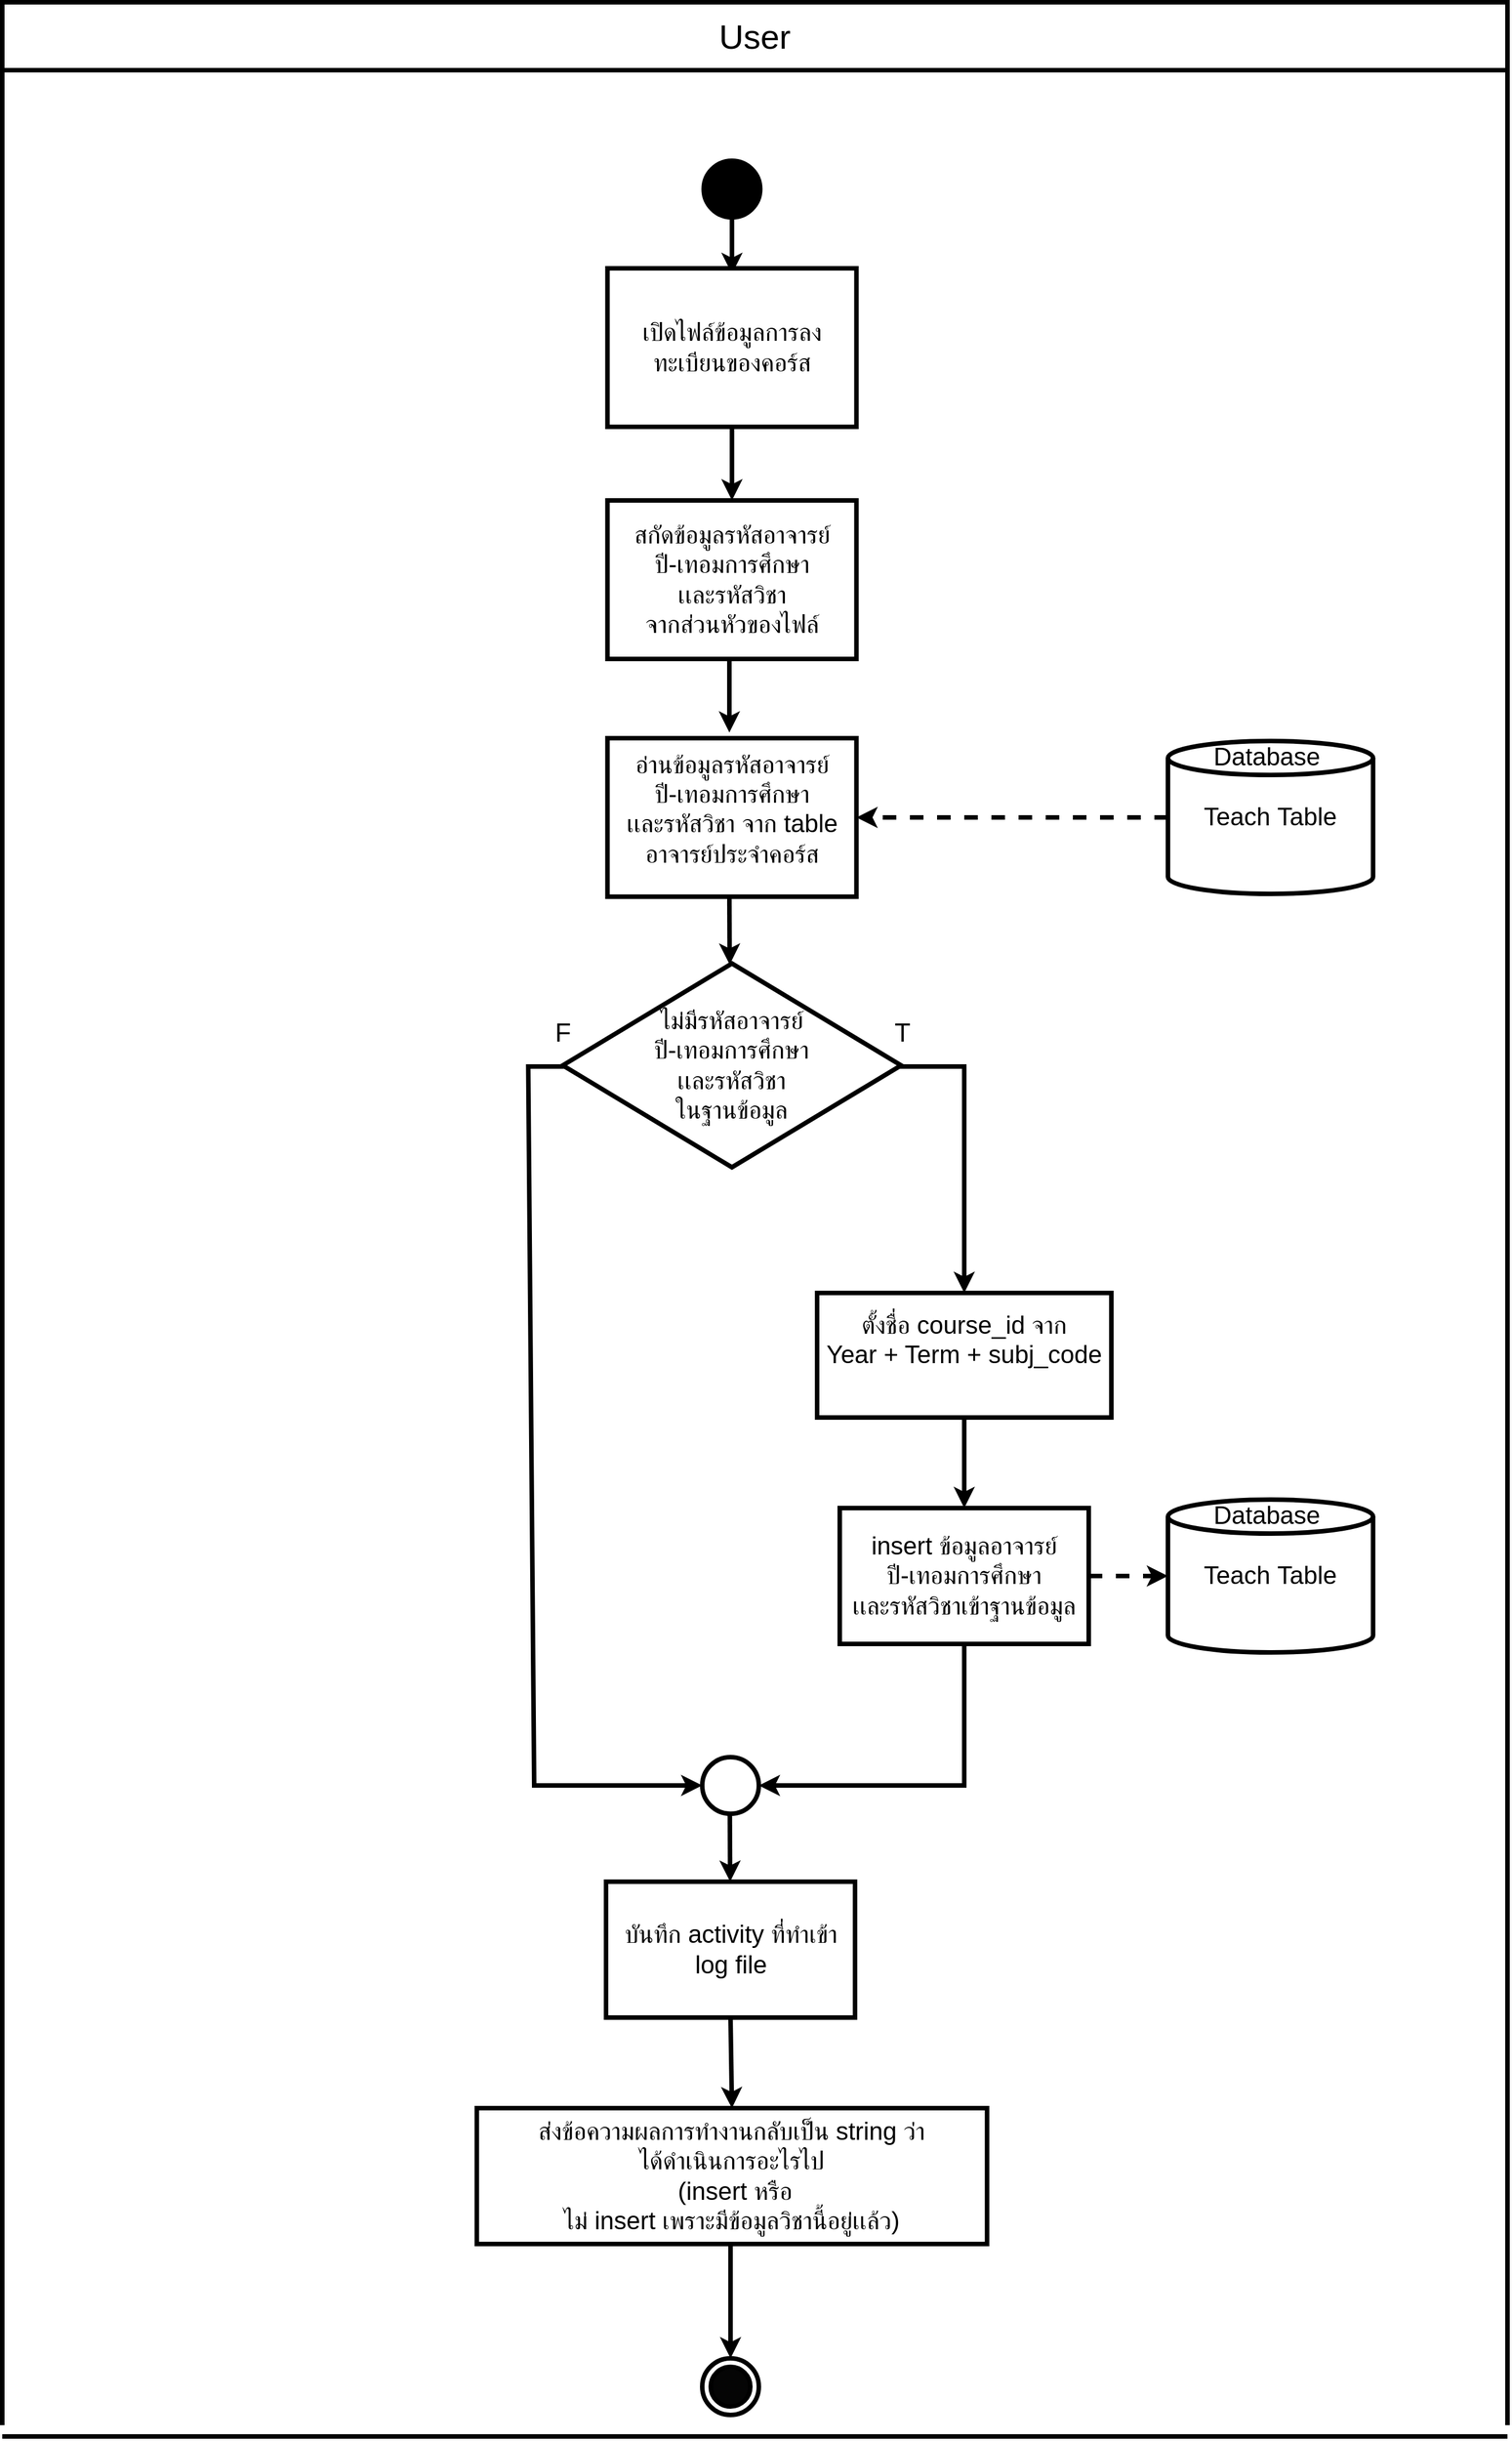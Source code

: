 <mxfile version="21.6.8" type="device">
  <diagram id="C5RBs43oDa-KdzZeNtuy" name="Page-1">
    <mxGraphModel dx="1462" dy="1264" grid="1" gridSize="10" guides="1" tooltips="1" connect="1" arrows="1" fold="1" page="1" pageScale="1" pageWidth="827" pageHeight="1169" math="0" shadow="0">
      <root>
        <mxCell id="WIyWlLk6GJQsqaUBKTNV-0" />
        <mxCell id="WIyWlLk6GJQsqaUBKTNV-1" parent="WIyWlLk6GJQsqaUBKTNV-0" />
        <mxCell id="xALUO3HwdJlkxT8yfgA3-7" value="&lt;font style=&quot;font-size: 30px;&quot;&gt;User&lt;/font&gt;" style="rounded=0;whiteSpace=wrap;html=1;strokeWidth=4;" parent="WIyWlLk6GJQsqaUBKTNV-1" vertex="1">
          <mxGeometry x="990" y="320" width="1330" height="60" as="geometry" />
        </mxCell>
        <mxCell id="xALUO3HwdJlkxT8yfgA3-140" value="" style="endArrow=none;html=1;rounded=0;entryX=0;entryY=1;entryDx=0;entryDy=0;strokeWidth=4;" parent="WIyWlLk6GJQsqaUBKTNV-1" edge="1">
          <mxGeometry width="50" height="50" relative="1" as="geometry">
            <mxPoint x="990" y="2460" as="sourcePoint" />
            <mxPoint x="990" y="380" as="targetPoint" />
          </mxGeometry>
        </mxCell>
        <mxCell id="xALUO3HwdJlkxT8yfgA3-143" value="" style="endArrow=none;html=1;rounded=0;entryX=0;entryY=1;entryDx=0;entryDy=0;strokeWidth=4;" parent="WIyWlLk6GJQsqaUBKTNV-1" edge="1">
          <mxGeometry width="50" height="50" relative="1" as="geometry">
            <mxPoint x="2320" y="2460" as="sourcePoint" />
            <mxPoint x="2320.0" y="380" as="targetPoint" />
          </mxGeometry>
        </mxCell>
        <mxCell id="xALUO3HwdJlkxT8yfgA3-180" value="" style="ellipse;whiteSpace=wrap;html=1;aspect=fixed;fillColor=#000000;strokeWidth=4;" parent="WIyWlLk6GJQsqaUBKTNV-1" vertex="1">
          <mxGeometry x="1609.75" y="460" width="50" height="50" as="geometry" />
        </mxCell>
        <mxCell id="xALUO3HwdJlkxT8yfgA3-182" value="" style="endArrow=classic;html=1;rounded=0;exitX=0.5;exitY=1;exitDx=0;exitDy=0;strokeWidth=4;" parent="WIyWlLk6GJQsqaUBKTNV-1" source="xALUO3HwdJlkxT8yfgA3-180" edge="1">
          <mxGeometry width="50" height="50" relative="1" as="geometry">
            <mxPoint x="1649.75" y="690" as="sourcePoint" />
            <mxPoint x="1634.75" y="560" as="targetPoint" />
          </mxGeometry>
        </mxCell>
        <mxCell id="5QKPf6IvZNxHsTbZiPlM-3" value="" style="endArrow=classic;html=1;rounded=0;exitX=0.5;exitY=1;exitDx=0;exitDy=0;entryX=0.5;entryY=0;entryDx=0;entryDy=0;strokeWidth=4;" parent="WIyWlLk6GJQsqaUBKTNV-1" source="5QKPf6IvZNxHsTbZiPlM-23" target="5QKPf6IvZNxHsTbZiPlM-24" edge="1">
          <mxGeometry width="50" height="50" relative="1" as="geometry">
            <mxPoint x="1714.75" y="730" as="sourcePoint" />
            <mxPoint x="1734.75" y="820" as="targetPoint" />
          </mxGeometry>
        </mxCell>
        <mxCell id="5QKPf6IvZNxHsTbZiPlM-23" value="&lt;span style=&quot;font-size: 22px;&quot;&gt;เปิดไฟล์ข้อมูลการลงทะเบียนของคอร์ส&lt;/span&gt;" style="rounded=0;whiteSpace=wrap;html=1;strokeWidth=4;" parent="WIyWlLk6GJQsqaUBKTNV-1" vertex="1">
          <mxGeometry x="1524.75" y="555" width="220" height="140" as="geometry" />
        </mxCell>
        <mxCell id="5QKPf6IvZNxHsTbZiPlM-24" value="&lt;font style=&quot;font-size: 22px;&quot;&gt;สกัดข้อมูลรหัส&lt;font style=&quot;font-size: 22px;&quot;&gt;อาจารย์&lt;br&gt;&lt;/font&gt;ปี-เทอมการศึกษา&lt;br style=&quot;border-color: var(--border-color);&quot;&gt;เเละรหัสวิชา&lt;br&gt;จากส่วนหัวของไฟล์&lt;/font&gt;" style="rounded=0;whiteSpace=wrap;html=1;strokeWidth=4;" parent="WIyWlLk6GJQsqaUBKTNV-1" vertex="1">
          <mxGeometry x="1524.75" y="760" width="220" height="140" as="geometry" />
        </mxCell>
        <mxCell id="TLsUlpolCmr_xRNrr_nB-10" value="&lt;font style=&quot;font-size: 22px;&quot;&gt;ส่งข้อความผลการทำงานกลับเป็น string ว่า&lt;br style=&quot;border-color: var(--border-color);&quot;&gt;ได้ดำเนินการอะไรไป&lt;br style=&quot;border-color: var(--border-color);&quot;&gt;&amp;nbsp;(insert หรือ&lt;br style=&quot;border-color: var(--border-color);&quot;&gt;ไม่ insert เพราะมีข้อมูลวิชานี้อยู่เเล้ว)&lt;/font&gt;&lt;span style=&quot;font-size: 22px;&quot;&gt;&lt;br&gt;&lt;/span&gt;" style="rounded=0;whiteSpace=wrap;html=1;strokeWidth=4;" parent="WIyWlLk6GJQsqaUBKTNV-1" vertex="1">
          <mxGeometry x="1409.31" y="2180" width="450.87" height="120" as="geometry" />
        </mxCell>
        <mxCell id="TLsUlpolCmr_xRNrr_nB-68" value="" style="endArrow=classic;html=1;rounded=0;exitX=0;exitY=0.5;exitDx=0;exitDy=0;entryX=0;entryY=0.5;entryDx=0;entryDy=0;strokeWidth=4;" parent="WIyWlLk6GJQsqaUBKTNV-1" target="O-k2_8wxdhF8gv0Fn9Ca-14" edge="1">
          <mxGeometry width="50" height="50" relative="1" as="geometry">
            <mxPoint x="1530.5" y="1260" as="sourcePoint" />
            <mxPoint x="1604.75" y="1630" as="targetPoint" />
            <Array as="points">
              <mxPoint x="1454.75" y="1260" />
              <mxPoint x="1460" y="1895" />
            </Array>
          </mxGeometry>
        </mxCell>
        <mxCell id="TLsUlpolCmr_xRNrr_nB-69" value="" style="endArrow=classic;html=1;rounded=0;exitX=1;exitY=0.5;exitDx=0;exitDy=0;entryX=0.5;entryY=0;entryDx=0;entryDy=0;strokeWidth=4;" parent="WIyWlLk6GJQsqaUBKTNV-1" target="bV30CXfLPL4KruaFoPWT-2" edge="1">
          <mxGeometry width="50" height="50" relative="1" as="geometry">
            <mxPoint x="1739.0" y="1260" as="sourcePoint" />
            <mxPoint x="1809" y="1370" as="targetPoint" />
            <Array as="points">
              <mxPoint x="1840" y="1260" />
            </Array>
          </mxGeometry>
        </mxCell>
        <mxCell id="TLsUlpolCmr_xRNrr_nB-163" value="" style="endArrow=none;html=1;rounded=0;strokeWidth=4;" parent="WIyWlLk6GJQsqaUBKTNV-1" edge="1">
          <mxGeometry width="50" height="50" relative="1" as="geometry">
            <mxPoint x="990" y="2470" as="sourcePoint" />
            <mxPoint x="2320" y="2470" as="targetPoint" />
          </mxGeometry>
        </mxCell>
        <mxCell id="O-k2_8wxdhF8gv0Fn9Ca-0" value="&lt;font style=&quot;font-size: 22px;&quot;&gt;อ่านข้อมูลรหัส&lt;font style=&quot;border-color: var(--border-color);&quot;&gt;อาจารย์&lt;br style=&quot;border-color: var(--border-color);&quot;&gt;&lt;/font&gt;ปี-เทอมการศึกษา&lt;br style=&quot;border-color: var(--border-color);&quot;&gt;เเละรหัสวิชา&amp;nbsp;&lt;/font&gt;&lt;span style=&quot;font-size: 22px;&quot;&gt;จาก&amp;nbsp;&lt;/span&gt;&lt;font style=&quot;border-color: var(--border-color); font-size: 22px;&quot;&gt;table อาจารย์ประจำคอร์ส&lt;br&gt;&lt;/font&gt;&amp;nbsp;" style="rounded=0;whiteSpace=wrap;html=1;strokeWidth=4;" parent="WIyWlLk6GJQsqaUBKTNV-1" vertex="1">
          <mxGeometry x="1524.75" y="970" width="220" height="140" as="geometry" />
        </mxCell>
        <mxCell id="O-k2_8wxdhF8gv0Fn9Ca-4" value="" style="endArrow=classic;html=1;rounded=0;exitX=0;exitY=0.5;exitDx=0;exitDy=0;entryX=1;entryY=0.5;entryDx=0;entryDy=0;exitPerimeter=0;dashed=1;strokeWidth=4;" parent="WIyWlLk6GJQsqaUBKTNV-1" source="O-k2_8wxdhF8gv0Fn9Ca-22" target="O-k2_8wxdhF8gv0Fn9Ca-0" edge="1">
          <mxGeometry width="50" height="50" relative="1" as="geometry">
            <mxPoint x="1748.75" y="1040" as="sourcePoint" />
            <mxPoint x="1916.75" y="1040" as="targetPoint" />
          </mxGeometry>
        </mxCell>
        <mxCell id="O-k2_8wxdhF8gv0Fn9Ca-7" value="&lt;font style=&quot;font-size: 22px;&quot;&gt;insert ข้อมูล&lt;font style=&quot;border-color: var(--border-color);&quot;&gt;อาจารย์&lt;br style=&quot;border-color: var(--border-color);&quot;&gt;&lt;/font&gt;ปี-เทอมการศึกษา&lt;br style=&quot;border-color: var(--border-color);&quot;&gt;เเละรหัสวิชาเข้าฐานข้อมูล&lt;/font&gt;" style="rounded=0;whiteSpace=wrap;html=1;strokeWidth=4;" parent="WIyWlLk6GJQsqaUBKTNV-1" vertex="1">
          <mxGeometry x="1730" y="1650" width="220" height="120" as="geometry" />
        </mxCell>
        <mxCell id="O-k2_8wxdhF8gv0Fn9Ca-8" value="&lt;font style=&quot;font-size: 22px;&quot;&gt;ไม่มี&lt;font style=&quot;border-color: var(--border-color);&quot;&gt;รหัส&lt;font style=&quot;border-color: var(--border-color);&quot;&gt;อาจารย์&lt;br style=&quot;border-color: var(--border-color);&quot;&gt;&lt;/font&gt;ปี-เทอมการศึกษา&lt;br style=&quot;border-color: var(--border-color);&quot;&gt;เเละรหัสวิชา&lt;br&gt;&lt;/font&gt;ในฐานข้อมูล&lt;/font&gt;" style="rhombus;whiteSpace=wrap;html=1;strokeWidth=4;" parent="WIyWlLk6GJQsqaUBKTNV-1" vertex="1">
          <mxGeometry x="1485.25" y="1169" width="299" height="180" as="geometry" />
        </mxCell>
        <mxCell id="O-k2_8wxdhF8gv0Fn9Ca-9" value="&lt;font style=&quot;font-size: 23px;&quot;&gt;F&lt;/font&gt;" style="text;html=1;align=center;verticalAlign=middle;resizable=0;points=[];autosize=1;strokeColor=none;fillColor=none;strokeWidth=4;" parent="WIyWlLk6GJQsqaUBKTNV-1" vertex="1">
          <mxGeometry x="1464.75" y="1210" width="40" height="40" as="geometry" />
        </mxCell>
        <mxCell id="O-k2_8wxdhF8gv0Fn9Ca-10" value="&lt;font style=&quot;font-size: 23px;&quot;&gt;T&lt;/font&gt;" style="text;html=1;align=center;verticalAlign=middle;resizable=0;points=[];autosize=1;strokeColor=none;fillColor=none;strokeWidth=4;" parent="WIyWlLk6GJQsqaUBKTNV-1" vertex="1">
          <mxGeometry x="1764.75" y="1210" width="40" height="40" as="geometry" />
        </mxCell>
        <mxCell id="O-k2_8wxdhF8gv0Fn9Ca-11" value="&lt;font style=&quot;font-size: 22px;&quot;&gt;บันทึก activity ที่ทำเข้า&lt;br&gt;log file&lt;br&gt;&lt;/font&gt;" style="rounded=0;whiteSpace=wrap;html=1;strokeWidth=4;" parent="WIyWlLk6GJQsqaUBKTNV-1" vertex="1">
          <mxGeometry x="1523.5" y="1980" width="220" height="120" as="geometry" />
        </mxCell>
        <mxCell id="O-k2_8wxdhF8gv0Fn9Ca-12" value="" style="endArrow=classic;html=1;rounded=0;exitX=0.5;exitY=1;exitDx=0;exitDy=0;entryX=0.5;entryY=0;entryDx=0;entryDy=0;strokeWidth=4;" parent="WIyWlLk6GJQsqaUBKTNV-1" edge="1">
          <mxGeometry width="50" height="50" relative="1" as="geometry">
            <mxPoint x="1632.48" y="900" as="sourcePoint" />
            <mxPoint x="1632.48" y="965" as="targetPoint" />
          </mxGeometry>
        </mxCell>
        <mxCell id="O-k2_8wxdhF8gv0Fn9Ca-13" value="" style="endArrow=classic;html=1;rounded=0;exitX=0.5;exitY=1;exitDx=0;exitDy=0;strokeWidth=4;" parent="WIyWlLk6GJQsqaUBKTNV-1" edge="1">
          <mxGeometry width="50" height="50" relative="1" as="geometry">
            <mxPoint x="1632.48" y="1110" as="sourcePoint" />
            <mxPoint x="1632.75" y="1170" as="targetPoint" />
          </mxGeometry>
        </mxCell>
        <mxCell id="O-k2_8wxdhF8gv0Fn9Ca-14" value="" style="ellipse;whiteSpace=wrap;html=1;aspect=fixed;strokeWidth=4;" parent="WIyWlLk6GJQsqaUBKTNV-1" vertex="1">
          <mxGeometry x="1608.5" y="1870" width="50" height="50" as="geometry" />
        </mxCell>
        <mxCell id="O-k2_8wxdhF8gv0Fn9Ca-15" value="" style="endArrow=classic;html=1;rounded=0;entryX=1;entryY=0.5;entryDx=0;entryDy=0;exitX=0.5;exitY=1;exitDx=0;exitDy=0;strokeWidth=4;" parent="WIyWlLk6GJQsqaUBKTNV-1" source="O-k2_8wxdhF8gv0Fn9Ca-7" target="O-k2_8wxdhF8gv0Fn9Ca-14" edge="1">
          <mxGeometry width="50" height="50" relative="1" as="geometry">
            <mxPoint x="1815" y="1570" as="sourcePoint" />
            <mxPoint x="1664.75" y="1630" as="targetPoint" />
            <Array as="points">
              <mxPoint x="1840" y="1895" />
            </Array>
          </mxGeometry>
        </mxCell>
        <mxCell id="O-k2_8wxdhF8gv0Fn9Ca-16" value="" style="endArrow=classic;html=1;rounded=0;exitX=0.5;exitY=1;exitDx=0;exitDy=0;strokeWidth=4;" parent="WIyWlLk6GJQsqaUBKTNV-1" edge="1">
          <mxGeometry width="50" height="50" relative="1" as="geometry">
            <mxPoint x="1632.88" y="1920" as="sourcePoint" />
            <mxPoint x="1633.15" y="1980" as="targetPoint" />
          </mxGeometry>
        </mxCell>
        <mxCell id="O-k2_8wxdhF8gv0Fn9Ca-17" value="" style="endArrow=classic;html=1;rounded=0;exitX=0.5;exitY=1;exitDx=0;exitDy=0;entryX=0.5;entryY=0;entryDx=0;entryDy=0;strokeWidth=4;" parent="WIyWlLk6GJQsqaUBKTNV-1" source="O-k2_8wxdhF8gv0Fn9Ca-11" target="TLsUlpolCmr_xRNrr_nB-10" edge="1">
          <mxGeometry width="50" height="50" relative="1" as="geometry">
            <mxPoint x="1628.91" y="2110" as="sourcePoint" />
            <mxPoint x="1629.18" y="2170" as="targetPoint" />
          </mxGeometry>
        </mxCell>
        <mxCell id="O-k2_8wxdhF8gv0Fn9Ca-18" value="" style="ellipse;whiteSpace=wrap;html=1;aspect=fixed;strokeWidth=4;" parent="WIyWlLk6GJQsqaUBKTNV-1" vertex="1">
          <mxGeometry x="1608.5" y="2401" width="50" height="50" as="geometry" />
        </mxCell>
        <mxCell id="O-k2_8wxdhF8gv0Fn9Ca-19" value="" style="ellipse;whiteSpace=wrap;html=1;aspect=fixed;fillColor=#050505;strokeWidth=4;" parent="WIyWlLk6GJQsqaUBKTNV-1" vertex="1">
          <mxGeometry x="1616" y="2408.5" width="35" height="35" as="geometry" />
        </mxCell>
        <mxCell id="O-k2_8wxdhF8gv0Fn9Ca-20" value="" style="endArrow=classic;html=1;rounded=0;exitX=0.5;exitY=1;exitDx=0;exitDy=0;entryX=0.5;entryY=0;entryDx=0;entryDy=0;strokeWidth=4;" parent="WIyWlLk6GJQsqaUBKTNV-1" edge="1">
          <mxGeometry width="50" height="50" relative="1" as="geometry">
            <mxPoint x="1633.5" y="2300" as="sourcePoint" />
            <mxPoint x="1633.5" y="2401" as="targetPoint" />
          </mxGeometry>
        </mxCell>
        <mxCell id="O-k2_8wxdhF8gv0Fn9Ca-22" value="&lt;font style=&quot;font-size: 22px;&quot;&gt;&lt;font style=&quot;font-size: 22px;&quot;&gt;Database&amp;nbsp;&lt;br&gt;&lt;br&gt;Teach&amp;nbsp;Table&lt;br&gt;&lt;br&gt;&lt;br style=&quot;border-color: var(--border-color);&quot;&gt;&lt;br&gt;&lt;/font&gt;&lt;/font&gt;" style="shape=cylinder3;whiteSpace=wrap;html=1;boundedLbl=1;backgroundOutline=1;size=15;strokeWidth=4;" parent="WIyWlLk6GJQsqaUBKTNV-1" vertex="1">
          <mxGeometry x="2020" y="972.5" width="181.25" height="135" as="geometry" />
        </mxCell>
        <mxCell id="bV30CXfLPL4KruaFoPWT-0" value="&lt;font style=&quot;font-size: 22px;&quot;&gt;&lt;font style=&quot;font-size: 22px;&quot;&gt;Database&amp;nbsp;&lt;br&gt;&lt;br&gt;Teach&amp;nbsp;Table&lt;br&gt;&lt;br&gt;&lt;br style=&quot;border-color: var(--border-color);&quot;&gt;&lt;br&gt;&lt;/font&gt;&lt;/font&gt;" style="shape=cylinder3;whiteSpace=wrap;html=1;boundedLbl=1;backgroundOutline=1;size=15;strokeWidth=4;" parent="WIyWlLk6GJQsqaUBKTNV-1" vertex="1">
          <mxGeometry x="2020" y="1642.5" width="181.25" height="135" as="geometry" />
        </mxCell>
        <mxCell id="bV30CXfLPL4KruaFoPWT-1" value="" style="endArrow=classic;html=1;rounded=0;entryX=0;entryY=0.5;entryDx=0;entryDy=0;entryPerimeter=0;exitX=1;exitY=0.5;exitDx=0;exitDy=0;dashed=1;strokeWidth=4;" parent="WIyWlLk6GJQsqaUBKTNV-1" source="O-k2_8wxdhF8gv0Fn9Ca-7" target="bV30CXfLPL4KruaFoPWT-0" edge="1">
          <mxGeometry width="50" height="50" relative="1" as="geometry">
            <mxPoint x="1420" y="1070" as="sourcePoint" />
            <mxPoint x="1470" y="1020" as="targetPoint" />
          </mxGeometry>
        </mxCell>
        <mxCell id="bV30CXfLPL4KruaFoPWT-2" value="&lt;font style=&quot;font-size: 22px;&quot;&gt;ตั้งชื่อ course_id จาก&lt;br&gt;Year + Term + subj_code&lt;br&gt;&lt;br&gt;&lt;/font&gt;" style="rounded=0;whiteSpace=wrap;html=1;strokeWidth=4;" parent="WIyWlLk6GJQsqaUBKTNV-1" vertex="1">
          <mxGeometry x="1710" y="1460" width="260" height="110" as="geometry" />
        </mxCell>
        <mxCell id="bV30CXfLPL4KruaFoPWT-3" value="" style="endArrow=classic;html=1;rounded=0;exitX=0.5;exitY=1;exitDx=0;exitDy=0;entryX=0.5;entryY=0;entryDx=0;entryDy=0;strokeWidth=4;" parent="WIyWlLk6GJQsqaUBKTNV-1" source="bV30CXfLPL4KruaFoPWT-2" target="O-k2_8wxdhF8gv0Fn9Ca-7" edge="1">
          <mxGeometry width="50" height="50" relative="1" as="geometry">
            <mxPoint x="1730" y="1660" as="sourcePoint" />
            <mxPoint x="1780" y="1610" as="targetPoint" />
          </mxGeometry>
        </mxCell>
      </root>
    </mxGraphModel>
  </diagram>
</mxfile>
